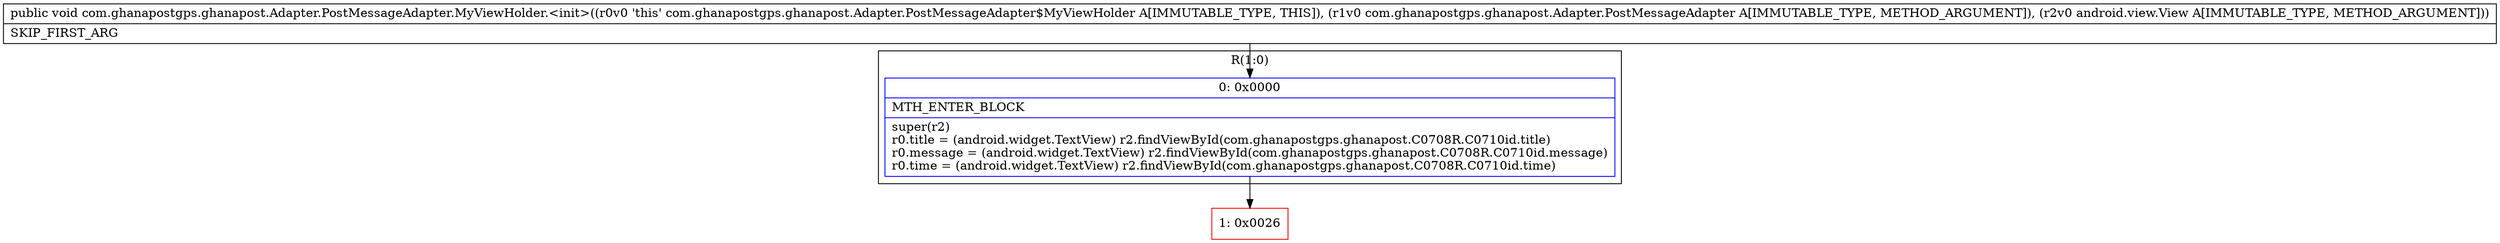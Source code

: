 digraph "CFG forcom.ghanapostgps.ghanapost.Adapter.PostMessageAdapter.MyViewHolder.\<init\>(Lcom\/ghanapostgps\/ghanapost\/Adapter\/PostMessageAdapter;Landroid\/view\/View;)V" {
subgraph cluster_Region_1904464537 {
label = "R(1:0)";
node [shape=record,color=blue];
Node_0 [shape=record,label="{0\:\ 0x0000|MTH_ENTER_BLOCK\l|super(r2)\lr0.title = (android.widget.TextView) r2.findViewById(com.ghanapostgps.ghanapost.C0708R.C0710id.title)\lr0.message = (android.widget.TextView) r2.findViewById(com.ghanapostgps.ghanapost.C0708R.C0710id.message)\lr0.time = (android.widget.TextView) r2.findViewById(com.ghanapostgps.ghanapost.C0708R.C0710id.time)\l}"];
}
Node_1 [shape=record,color=red,label="{1\:\ 0x0026}"];
MethodNode[shape=record,label="{public void com.ghanapostgps.ghanapost.Adapter.PostMessageAdapter.MyViewHolder.\<init\>((r0v0 'this' com.ghanapostgps.ghanapost.Adapter.PostMessageAdapter$MyViewHolder A[IMMUTABLE_TYPE, THIS]), (r1v0 com.ghanapostgps.ghanapost.Adapter.PostMessageAdapter A[IMMUTABLE_TYPE, METHOD_ARGUMENT]), (r2v0 android.view.View A[IMMUTABLE_TYPE, METHOD_ARGUMENT]))  | SKIP_FIRST_ARG\l}"];
MethodNode -> Node_0;
Node_0 -> Node_1;
}

